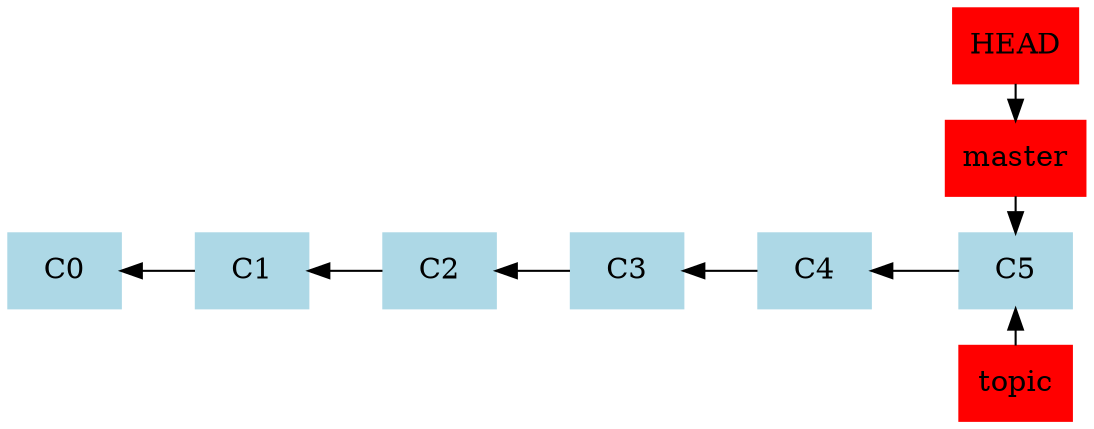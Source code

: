 digraph G {
    rankdir=RL;
    C0,C1,C2,C3,C4,C5[shape=box,style=filled,color=lightblue];
    HEAD,master,topic[shape=box,style=filled,color=red];
    C5->topic[dir=back];
    C5->C4[weight=2];
    C4->C3[weight=2];
    C3->C2[weight=2];
    C2->C1->C0;
    HEAD->master->C5;
    {rank=same;HEAD,C5,master,topic;}
}
